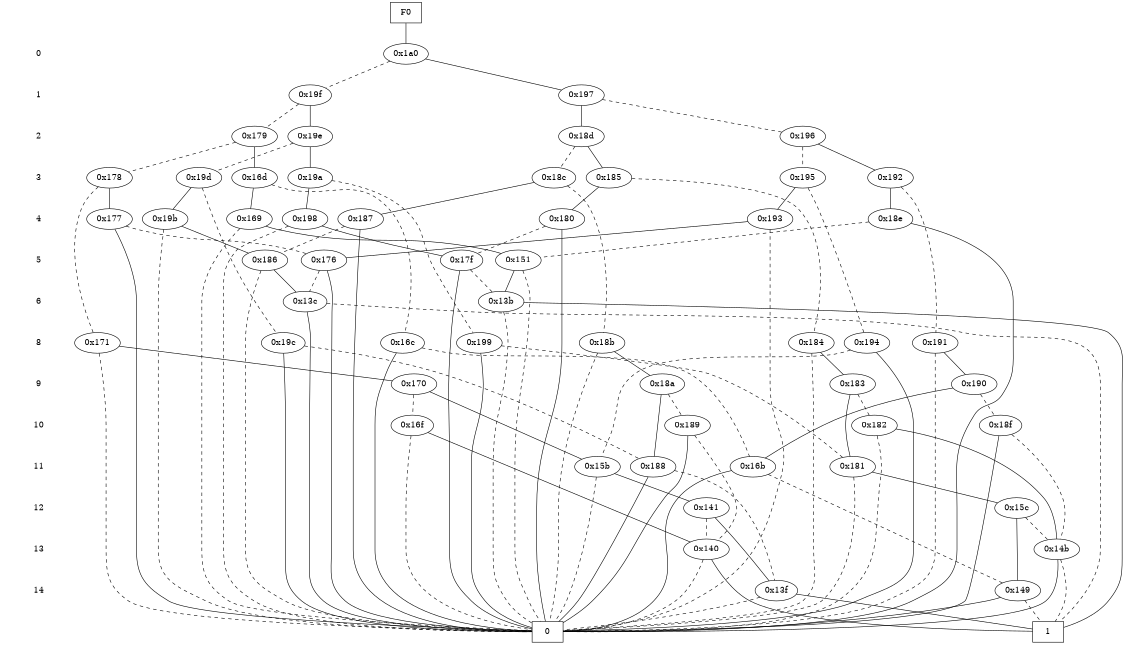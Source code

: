 digraph "DD" {
size = "7.5,10"
center = true;
edge [dir = none];
{ node [shape = plaintext];
  edge [style = invis];
  "CONST NODES" [style = invis];
" 0 " -> " 1 " -> " 2 " -> " 3 " -> " 4 " -> " 5 " -> " 6 " -> " 8 " -> " 9 " -> " 10 " -> " 11 " -> " 12 " -> " 13 " -> " 14 " -> "CONST NODES"; 
}
{ rank = same; node [shape = box]; edge [style = invis];
"F0"; }
{ rank = same; " 0 ";
"0x1a0";
}
{ rank = same; " 1 ";
"0x197";
"0x19f";
}
{ rank = same; " 2 ";
"0x179";
"0x196";
"0x18d";
"0x19e";
}
{ rank = same; " 3 ";
"0x19d";
"0x192";
"0x16d";
"0x19a";
"0x18c";
"0x178";
"0x185";
"0x195";
}
{ rank = same; " 4 ";
"0x180";
"0x193";
"0x19b";
"0x187";
"0x169";
"0x198";
"0x18e";
"0x177";
}
{ rank = same; " 5 ";
"0x186";
"0x176";
"0x151";
"0x17f";
}
{ rank = same; " 6 ";
"0x13b";
"0x13c";
}
{ rank = same; " 8 ";
"0x194";
"0x171";
"0x18b";
"0x199";
"0x191";
"0x19c";
"0x16c";
"0x184";
}
{ rank = same; " 9 ";
"0x18a";
"0x183";
"0x170";
"0x190";
}
{ rank = same; " 10 ";
"0x16f";
"0x189";
"0x18f";
"0x182";
}
{ rank = same; " 11 ";
"0x181";
"0x188";
"0x16b";
"0x15b";
}
{ rank = same; " 12 ";
"0x141";
"0x15c";
}
{ rank = same; " 13 ";
"0x140";
"0x14b";
}
{ rank = same; " 14 ";
"0x13f";
"0x149";
}
{ rank = same; "CONST NODES";
{ node [shape = box]; "0x70";
"0x6f";
}
}
"F0" -> "0x1a0" [style = solid];
"0x1a0" -> "0x197";
"0x1a0" -> "0x19f" [style = dashed];
"0x197" -> "0x18d";
"0x197" -> "0x196" [style = dashed];
"0x19f" -> "0x19e";
"0x19f" -> "0x179" [style = dashed];
"0x179" -> "0x16d";
"0x179" -> "0x178" [style = dashed];
"0x196" -> "0x192";
"0x196" -> "0x195" [style = dashed];
"0x18d" -> "0x185";
"0x18d" -> "0x18c" [style = dashed];
"0x19e" -> "0x19a";
"0x19e" -> "0x19d" [style = dashed];
"0x19d" -> "0x19b";
"0x19d" -> "0x19c" [style = dashed];
"0x192" -> "0x18e";
"0x192" -> "0x191" [style = dashed];
"0x16d" -> "0x169";
"0x16d" -> "0x16c" [style = dashed];
"0x19a" -> "0x198";
"0x19a" -> "0x199" [style = dashed];
"0x18c" -> "0x187";
"0x18c" -> "0x18b" [style = dashed];
"0x178" -> "0x177";
"0x178" -> "0x171" [style = dashed];
"0x185" -> "0x180";
"0x185" -> "0x184" [style = dashed];
"0x195" -> "0x193";
"0x195" -> "0x194" [style = dashed];
"0x180" -> "0x70";
"0x180" -> "0x17f" [style = dashed];
"0x193" -> "0x176";
"0x193" -> "0x70" [style = dashed];
"0x19b" -> "0x186";
"0x19b" -> "0x70" [style = dashed];
"0x187" -> "0x70";
"0x187" -> "0x186" [style = dashed];
"0x169" -> "0x151";
"0x169" -> "0x70" [style = dashed];
"0x198" -> "0x17f";
"0x198" -> "0x70" [style = dashed];
"0x18e" -> "0x70";
"0x18e" -> "0x151" [style = dashed];
"0x177" -> "0x70";
"0x177" -> "0x176" [style = dashed];
"0x186" -> "0x13c";
"0x186" -> "0x70" [style = dashed];
"0x176" -> "0x70";
"0x176" -> "0x13c" [style = dashed];
"0x151" -> "0x13b";
"0x151" -> "0x70" [style = dashed];
"0x17f" -> "0x70";
"0x17f" -> "0x13b" [style = dashed];
"0x13b" -> "0x6f";
"0x13b" -> "0x70" [style = dashed];
"0x13c" -> "0x70";
"0x13c" -> "0x6f" [style = dashed];
"0x194" -> "0x70";
"0x194" -> "0x15b" [style = dashed];
"0x171" -> "0x170";
"0x171" -> "0x70" [style = dashed];
"0x18b" -> "0x18a";
"0x18b" -> "0x70" [style = dashed];
"0x199" -> "0x70";
"0x199" -> "0x181" [style = dashed];
"0x191" -> "0x190";
"0x191" -> "0x70" [style = dashed];
"0x19c" -> "0x70";
"0x19c" -> "0x188" [style = dashed];
"0x16c" -> "0x70";
"0x16c" -> "0x16b" [style = dashed];
"0x184" -> "0x183";
"0x184" -> "0x70" [style = dashed];
"0x18a" -> "0x188";
"0x18a" -> "0x189" [style = dashed];
"0x183" -> "0x181";
"0x183" -> "0x182" [style = dashed];
"0x170" -> "0x15b";
"0x170" -> "0x16f" [style = dashed];
"0x190" -> "0x16b";
"0x190" -> "0x18f" [style = dashed];
"0x16f" -> "0x140";
"0x16f" -> "0x70" [style = dashed];
"0x189" -> "0x70";
"0x189" -> "0x140" [style = dashed];
"0x18f" -> "0x70";
"0x18f" -> "0x14b" [style = dashed];
"0x182" -> "0x14b";
"0x182" -> "0x70" [style = dashed];
"0x181" -> "0x15c";
"0x181" -> "0x70" [style = dashed];
"0x188" -> "0x70";
"0x188" -> "0x13f" [style = dashed];
"0x16b" -> "0x70";
"0x16b" -> "0x149" [style = dashed];
"0x15b" -> "0x141";
"0x15b" -> "0x70" [style = dashed];
"0x141" -> "0x13f";
"0x141" -> "0x140" [style = dashed];
"0x15c" -> "0x149";
"0x15c" -> "0x14b" [style = dashed];
"0x140" -> "0x6f";
"0x140" -> "0x70" [style = dashed];
"0x14b" -> "0x70";
"0x14b" -> "0x6f" [style = dashed];
"0x13f" -> "0x6f";
"0x13f" -> "0x70" [style = dashed];
"0x149" -> "0x70";
"0x149" -> "0x6f" [style = dashed];
"0x70" [label = "0"];
"0x6f" [label = "1"];
}
